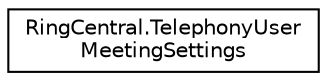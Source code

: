 digraph "Graphical Class Hierarchy"
{
 // LATEX_PDF_SIZE
  edge [fontname="Helvetica",fontsize="10",labelfontname="Helvetica",labelfontsize="10"];
  node [fontname="Helvetica",fontsize="10",shape=record];
  rankdir="LR";
  Node0 [label="RingCentral.TelephonyUser\lMeetingSettings",height=0.2,width=0.4,color="black", fillcolor="white", style="filled",URL="$classRingCentral_1_1TelephonyUserMeetingSettings.html",tooltip=" "];
}
